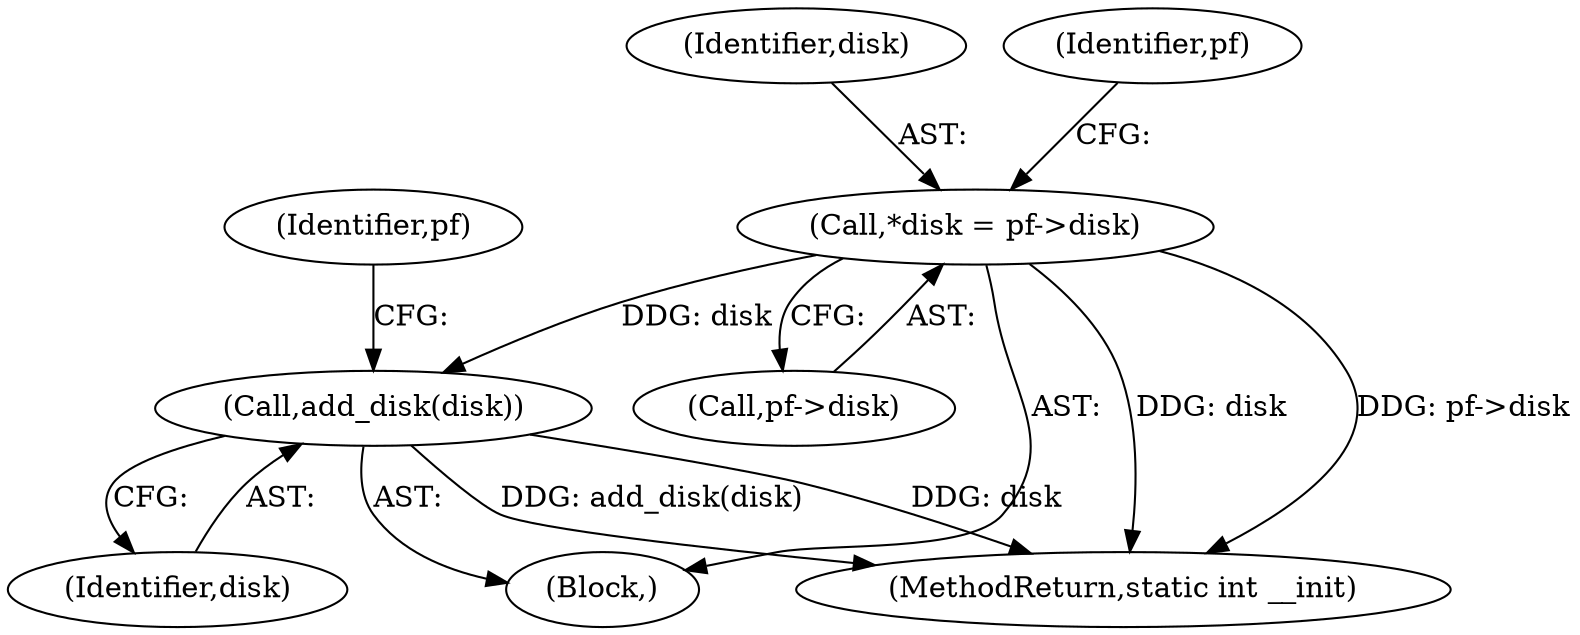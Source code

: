 digraph "0_linux_58ccd2d31e502c37e108b285bf3d343eb00c235b_1@pointer" {
"1000166" [label="(Call,*disk = pf->disk)"];
"1000182" [label="(Call,add_disk(disk))"];
"1000161" [label="(Identifier,pf)"];
"1000186" [label="(MethodReturn,static int __init)"];
"1000166" [label="(Call,*disk = pf->disk)"];
"1000167" [label="(Identifier,disk)"];
"1000182" [label="(Call,add_disk(disk))"];
"1000168" [label="(Call,pf->disk)"];
"1000183" [label="(Identifier,disk)"];
"1000174" [label="(Identifier,pf)"];
"1000164" [label="(Block,)"];
"1000166" -> "1000164"  [label="AST: "];
"1000166" -> "1000168"  [label="CFG: "];
"1000167" -> "1000166"  [label="AST: "];
"1000168" -> "1000166"  [label="AST: "];
"1000174" -> "1000166"  [label="CFG: "];
"1000166" -> "1000186"  [label="DDG: pf->disk"];
"1000166" -> "1000186"  [label="DDG: disk"];
"1000166" -> "1000182"  [label="DDG: disk"];
"1000182" -> "1000164"  [label="AST: "];
"1000182" -> "1000183"  [label="CFG: "];
"1000183" -> "1000182"  [label="AST: "];
"1000161" -> "1000182"  [label="CFG: "];
"1000182" -> "1000186"  [label="DDG: add_disk(disk)"];
"1000182" -> "1000186"  [label="DDG: disk"];
}
